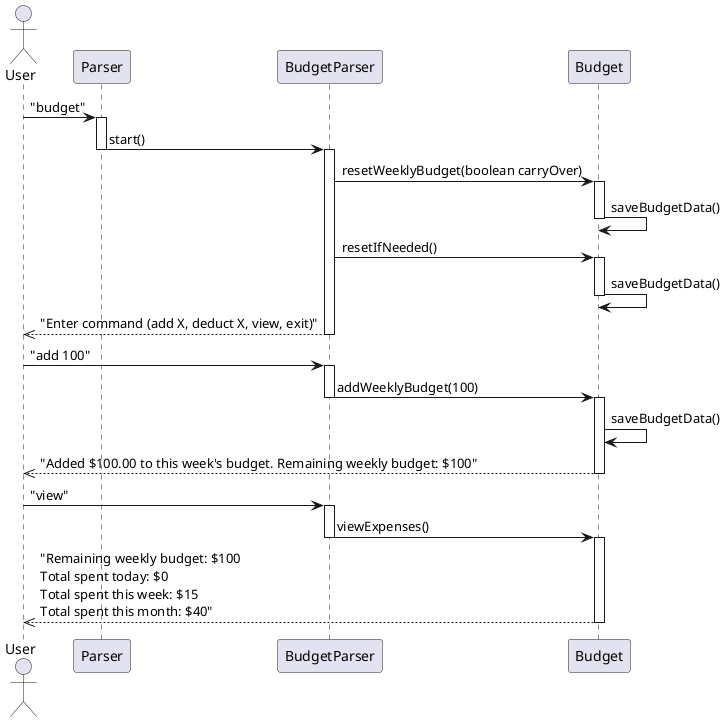 @startuml BudgetAdd
'https://plantuml.com/sequence-diagram

actor User
participant Parser
participant BudgetParser
participant Budget

User -> Parser: "budget"
activate Parser
Parser -> BudgetParser: start()
deactivate Parser
activate BudgetParser
BudgetParser -> Budget: resetWeeklyBudget(boolean carryOver)
activate Budget
Budget -> Budget: saveBudgetData()
deactivate Budget
BudgetParser -> Budget: resetIfNeeded()
activate Budget
Budget -> Budget: saveBudgetData()
deactivate Budget
BudgetParser -->> User: "Enter command (add X, deduct X, view, exit)"
deactivate BudgetParser

User -> BudgetParser: "add 100"
activate BudgetParser
BudgetParser -> Budget: addWeeklyBudget(100)
deactivate BudgetParser
activate Budget
Budget -> Budget: saveBudgetData()
Budget -->> User: "Added $100.00 to this week's budget. Remaining weekly budget: $100"
deactivate Budget

User -> BudgetParser: "view"
activate BudgetParser
BudgetParser -> Budget: viewExpenses()
deactivate BudgetParser
activate Budget
Budget -->> User: "Remaining weekly budget: $100\nTotal spent today: $0\nTotal spent this week: $15\nTotal spent this month: $40"
deactivate Budget

@enduml